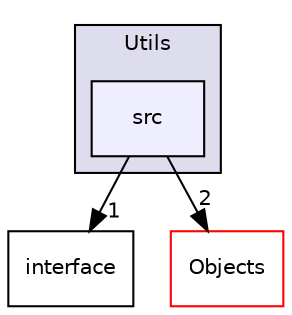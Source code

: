 digraph "Utils/src" {
  compound=true
  node [ fontsize="10", fontname="Helvetica"];
  edge [ labelfontsize="10", labelfontname="Helvetica"];
  subgraph clusterdir_0a824aa1f70ce3b829ef378253b085da {
    graph [ bgcolor="#ddddee", pencolor="black", label="Utils" fontname="Helvetica", fontsize="10", URL="dir_0a824aa1f70ce3b829ef378253b085da.html"]
  dir_3b54c29e85cdeae2d9dc17cfeade480d [shape=box, label="src", style="filled", fillcolor="#eeeeff", pencolor="black", URL="dir_3b54c29e85cdeae2d9dc17cfeade480d.html"];
  }
  dir_f2c57afa3d843f8550b16b48487359bf [shape=box label="interface" URL="dir_f2c57afa3d843f8550b16b48487359bf.html"];
  dir_5dafd4660615c7e05a84a5ee9d9fd12b [shape=box label="Objects" fillcolor="white" style="filled" color="red" URL="dir_5dafd4660615c7e05a84a5ee9d9fd12b.html"];
  dir_3b54c29e85cdeae2d9dc17cfeade480d->dir_f2c57afa3d843f8550b16b48487359bf [headlabel="1", labeldistance=1.5 headhref="dir_000012_000011.html"];
  dir_3b54c29e85cdeae2d9dc17cfeade480d->dir_5dafd4660615c7e05a84a5ee9d9fd12b [headlabel="2", labeldistance=1.5 headhref="dir_000012_000006.html"];
}
